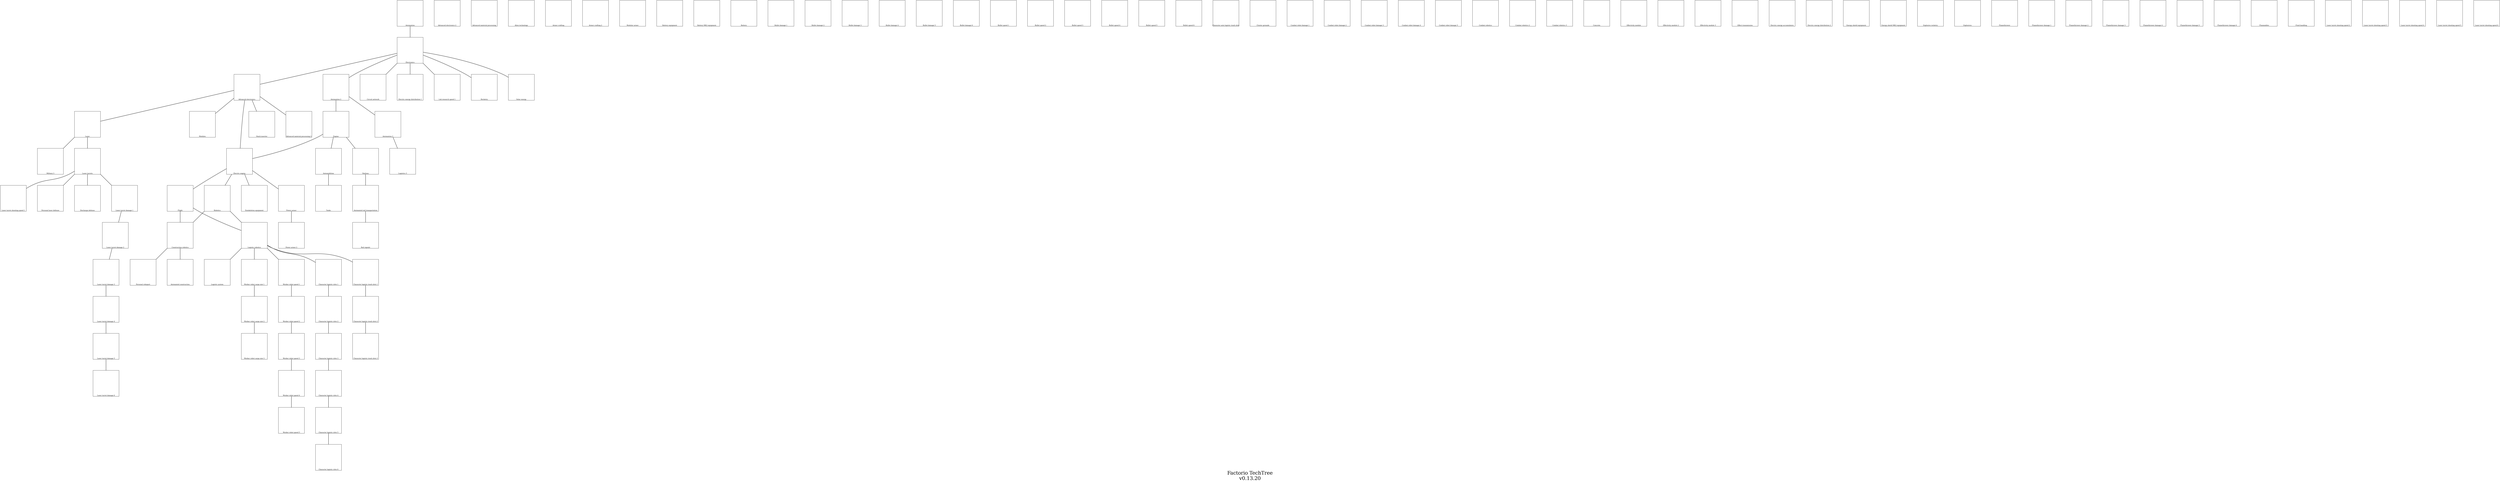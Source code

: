 digraph FactorioTechTree {
    // global config
    nodesep=2               // space between two adjacent nodes of the same rank
    ranksep=2               // space between two adjacent node ranks
    imagepath="images"      // global path for images
    overlap=false
    label="Factorio TechTree\nv0.13.20"
    fontsize=64;            // only for footer, not for node labels

    // node style definition
    node[shape=square,style=bold,height=4.7,width=4.7,fixedsize=true,image="ph.png",labelloc=b,fontsize=20];

    // nodes

    advancedElectronics             [label="Advanced electronics",image="Advanced-electronics-research.png"];
    advancedElectronics2            [label="Advanced electronics 2",image="Advanced-electronics-2-research.png"];
	advancedMaterialProcessing      [label="Advanced material processing",image="Advanced-material-processing-research.png"];
    advancedMaterialProcessing2     [label="Advanced material processing 2",image="Advanced-material-processing-research.png"];
    alienTechnology					[label="Alien technology",image="Alien-technology-research.png"];
    armorCrafting                   [label="Armor crafting",image="Armor-making-research.png"];
    armorCrafting2                  [label="Armor crafting 2",image="Armor-making-research.png"];
    armorCrafting3                  [label="Modular armor",image="Armor-making-research.png"];
    automatedConstruction           [label="Automated construction",image="Automated-construction-research.png"];
    automatedRailTransportation     [label="Automated rail transportation",image="Automated-rail-transportation-research.png"];
    automation                      [label="Automation",image="Automation-research.png"];
    automation2                     [label="Automation 2",image="Automation-research.png"];
    automation3                     [label="Automation 3",image="Automation-research.png"];
    automobilism                    [label="Automobilism",image="Automobilism-research.png"];
    #basicElectricDischargeDefense   [label="Discharge defense",image="Basic-electric-discharge-defense-equipment-research.png"];
    #basicExoskeletonEquipment		[label="Exoskeleton equipment",image="Basic-exoskeleton-equipment-research.png"];
    #basicLaserDefenseEquipment		[label="Personal laser defense",image="Basic-laser-defense-equipment-research.png"];
    batteryEquipment				[label="Battery equipment",image="Battery-equipment-research.png"];
    batteryEquipment2				[label="Battery MK2 equipment",image="Battery-mk2-equipment-research.png"];
    battery 						[label="Battery",image="Battery-research.png"];
    bulletDamage1 					[label="Bullet damage 1",image="Bullet-damage-research.png"];
    bulletDamage2 					[label="Bullet damage 2",image="Bullet-damage-research.png"];
    bulletDamage3					[label="Bullet damage 3",image="Bullet-damage-research.png"];
    bulletDamage4 					[label="Bullet damage 4",image="Bullet-damage-research.png"];
    bulletDamage5 					[label="Bullet damage 5",image="Bullet-damage-research.png"];
    bulletDamage6 					[label="Bullet damage 6",image="Bullet-damage-research.png"];
    bulletSpeed1 					[label="Bullet speed 1",image="Bullet-speed-research.png"];
    bulletSpeed2 					[label="Bullet speed 2",image="Bullet-speed-research.png"];
    bulletSpeed3 					[label="Bullet speed 3",image="Bullet-speed-research.png"];
    bulletSpeed4 					[label="Bullet speed 4",image="Bullet-speed-research.png"];
    bulletSpeed5 					[label="Bullet speed 5",image="Bullet-speed-research.png"];
    bulletSpeed6 					[label="Bullet speed 6",image="Bullet-speed-research.png"];
    characterAutoLogisticTrashSlots [label="Character auto logistic trash slots",image="Character-auto-logistic-trash-slots-research.png"];
    characterLogisticSlots1         [label="Character logistic slots 1",image="Character-logistic-slots-research.png"];
    characterLogisticSlots2         [label="Character logistic slots 2",image="Character-logistic-slots-research.png"];
    characterLogisticSlots3         [label="Character logistic slots 3",image="Character-logistic-slots-research.png"];
    characterLogisticSlots4         [label="Character logistic slots 4",image="Character-logistic-slots-research.png"];
    characterLogisticSlots5         [label="Character logistic slots 5",image="Character-logistic-slots-research.png"];
    characterLogisticSlots6         [label="Character logistic slots 6",image="Character-logistic-slots-research.png"];
    characterLogisticTrashSlots1    [label="Character logistic trash slots 1",image="Character-logistic-trash-slots-research.png"];
    characterLogisticTrashSlots2    [label="Character logistic trash slots 2",image="Character-logistic-trash-slots-research.png"];
    characterLogisticTrashSlots3    [label="Character logistic trash slots 3",image="Character-logistic-trash-slots-research.png"];
    circuitNetwork                  [label="Circuit network",image="Circuit-network-research.png"];
    clusterGrenade					[label="Cluster grenade",image="Cluster-grenade-research.png"];
    combatRobotDamage1 				[label="Combat robot damage 1",image="Combat-robot-damage-research.png"];
    combatRobotDamage2 				[label="Combat robot damage 2",image="Combat-robot-damage-research.png"];
    combatRobotDamage3 				[label="Combat robot damage 3",image="Combat-robot-damage-research.png"];
    combatRobotDamage4 				[label="Combat robot damage 4",image="Combat-robot-damage-research.png"];
    combatRobotDamage5 				[label="Combat robot damage 5",image="Combat-robot-damage-research.png"];
    combatRobitics 					[label="Combat robotics",image="Combat-robotics-research.png"];
    combatRobitics2					[label="Combat robotics 2",image="Combat-robotics-research.png"];
    combatRobitics3					[label="Combat robotics 3",image="Combat-robotics-research.png"];
    concrete 						[label="Concrete",image="Concrete-research.png"];
    constructionRobotics            [label="Construction robotics",image="Construction-robotics-research.png"];
    dischargeDefense                [label="Discharge defense",index="Basic-electric-discharge-defense-equipment-research.png"];
    effectivityModule				[label="Effectivity module",image="Effectivity-module-research.png"];
    effectivityModule2				[label="Effectivity module 2",image="Effectivity-module-research.png"];
    effectivityModule3				[label="Effectivity module 3",image="Effectivity-module-research.png"];
    effectTransmission				[label="Effect transmission",image="Effect-transmission-research.png"];
    electricEnergyAccumulators		[label="Electric energy accumulators",image="Electric-energy-acumulators-research.png"];
    electricEnergyDistribution1     [label="Electric energy distribution 1",image="Electric-energy-distribution-research.png"];
    electricEnergyDistribution2     [label="Electric energy distribution 2",image="Electric-energy-distribution-research.png"];
    electricEngine                  [label="Electric engine",image="Electric-engine-research.png"];
    electronics                     [label="Electronics",image="Electronics-research.png"];
    energyShieldEquipment 			[label="Energy shield equipment",image="Energy-shield-equipment-research.png"];
    energyShieldMK2Equipment		[label="Energy shield MK2 equipment",image="Energy-shield-mk2-equipment-research.png"];
    engine                          [label="Engine",image="Engine-research.png"];
    explosiveRocketry				[label="Explosive rocketry",image="Explosive-rocketry-research.png"];
    explosives 						[label="Explosives",image="Explosives-research.png"];
    exoskeletonEquipment            [label="Exoskeleton equipment",image="Basic-exoskeleton-equipment-research.png"];
    flamethrower					[label="Flamethrower",image="Flame-thrower-research.png"];
    flamethrowerDamage1				[label="Flamethrower damage 1",image="Flamethrower-turret-damage-research.png"];
    flamethrowerDamage2				[label="Flamethrower damage 2",image="Flamethrower-turret-damage-research.png"];
    flamethrowerDamage3				[label="Flamethrower damage 3",image="Flamethrower-turret-damage-research.png"];
    flamethrowerDamage4				[label="Flamethrower damage 4",image="Flamethrower-turret-damage-research.png"];
    flamethrowerDamage5				[label="Flamethrower damage 5",image="Flamethrower-turret-damage-research.png"];
    flamethrowerDamage6				[label="Flamethrower damage 6",image="Flamethrower-turret-damage-research.png"];
    flammables						[label="Flammables",image="Flammables-research.png"];
    fluidHandling					[label="Fluid handling",image="Fluid-handling-research.png"];
    flight                          [label="Flight",image="Flying-research.png"];


# continue here ...
    labResearchSpeed1               [label="Lab research speed 1"];
    laser                           [label="Laser"];
    laserTurretDamage1              [label="Laser turret damage 1"];
    laserTurretDamage2              [label="Laser turret damage 2"];
    laserTurretDamage3              [label="Laser turret damage 3"];
    laserTurretDamage4              [label="Laser turret damage 4"];
    laserTurretDamage5              [label="Laser turret damage 5"];
    laserTurretDamage6              [label="Laser turret damage 6"];
    laserTurretShootingSpeed1       [label="Laser turret shooting speed 1"];
    laserTurretShootingSpeed2       [label="Laser turret shooting speed 2"];
    laserTurretShootingSpeed3       [label="Laser turret shooting speed 3"];
    laserTurretShootingSpeed4       [label="Laser turret shooting speed 4"];
    laserTurretShootingSpeed5       [label="Laser turret shooting speed 5"];
    laserTurretShootingSpeed6       [label="Laser turret shooting speed 6"];
    laserTurrets                    [label="Laser turrets"];
    logisticRobotics                [label="Logistic robotics"];
    logisticSystem                  [label="Logistic system"];
    logistics3                      [label="Logistics 3"];
    military3                       [label="Military 3"];
    modules                         [label="Modules"];
    personalLaserDefense            [label="Personal laser defense",image="Basic-laser-defense-equipment-research.png"];
    personalRoboport                [label="Personal roboport"];
    powerArmor                      [label="Power armor"];
    powerArmor2                     [label="Power armor 2"];
    railSignals                     [label="Rail signals"];
    railway                         [label="Railway"];
    robotics                        [label="Robotics"];
    rocketry                        [label="Rocketry"];
    solarEnergy                     [label="Solar energy"];
    stackInserter                   [label="Stack inserter"];
    tanks                           [label="Tanks"];
    workerRobotCargoSize1           [label="Worker robot cargo size 1"];
    workerRobotCargoSize2           [label="Worker robot cargo size 2"];
    workerRobotCargoSize3           [label="Worker robot cargo size 3"];
    workerRobotSpeed1               [label="Worker robot speed 1"];
    workerRobotSpeed2               [label="Worker robot speed 2"];
    workerRobotSpeed3               [label="Worker robot speed 3"];
    workerRobotSpeed4               [label="Worker robot speed 4"];
    workerRobotSpeed5               [label="Worker robot speed 5"];


    // arrow style definition
    edge[dir=none,arrowhead=crow,arrowtail=diamond,arrowsize=3,penwidth=3];

    // edges ( arrows )
    automation ->   electronics;

    electronics ->  automation2;
    electronics ->  circuitNetwork;
    electronics ->  advancedElectronics;
    electronics ->  solarEnergy;
    electronics ->  electricEnergyDistribution1;
    electronics ->  labResearchSpeed1;
    electronics ->  rocketry;

    automation2 -> automation3;
    automation2 -> engine;

    engine -> electricEngine;
    engine -> railway;
    engine -> automobilism;

    automation3 -> logistics3;

    electricEngine -> flight;
    electricEngine -> robotics;
    electricEngine -> exoskeletonEquipment;
    electricEngine -> powerArmor;

    flight -> constructionRobotics;
    flight -> logisticRobotics;

    constructionRobotics -> automatedConstruction;
    constructionRobotics -> personalRoboport;

    logisticRobotics -> logisticSystem
    logisticRobotics -> characterLogisticSlots1
    logisticRobotics -> characterLogisticTrashSlots1
    logisticRobotics -> workerRobotSpeed1
    logisticRobotics -> workerRobotCargoSize1

    characterLogisticSlots1 -> characterLogisticSlots2 -> characterLogisticSlots3 -> characterLogisticSlots4 -> characterLogisticSlots5 -> characterLogisticSlots6;

    characterLogisticTrashSlots1 -> characterLogisticTrashSlots2 -> characterLogisticTrashSlots3;

    workerRobotSpeed1 -> workerRobotSpeed2 -> workerRobotSpeed3 -> workerRobotSpeed4 -> workerRobotSpeed5;

    workerRobotCargoSize1 -> workerRobotCargoSize2 -> workerRobotCargoSize3;

    robotics -> constructionRobotics;
    robotics -> logisticRobotics;

    powerArmor -> powerArmor2;

    railway -> automatedRailTransportation;

    automatedRailTransportation -> railSignals;

    automobilism -> tanks;

    advancedElectronics -> laser;
    advancedElectronics -> electricEngine;
    advancedElectronics -> advancedMaterialProcessing2;
    advancedElectronics -> stackInserter;
    advancedElectronics -> modules;

    laser -> laserTurrets;
    laser -> military3;

    laserTurrets -> laserTurretDamage1;
    laserTurrets -> laserTurretShootingSpeed1;
    laserTurrets -> personalLaserDefense;
    laserTurrets -> dischargeDefense;

    laserTurretDamage1 -> laserTurretDamage2 -> laserTurretDamage3 -> laserTurretDamage4 -> laserTurretDamage5 -> laserTurretDamage6;

}
